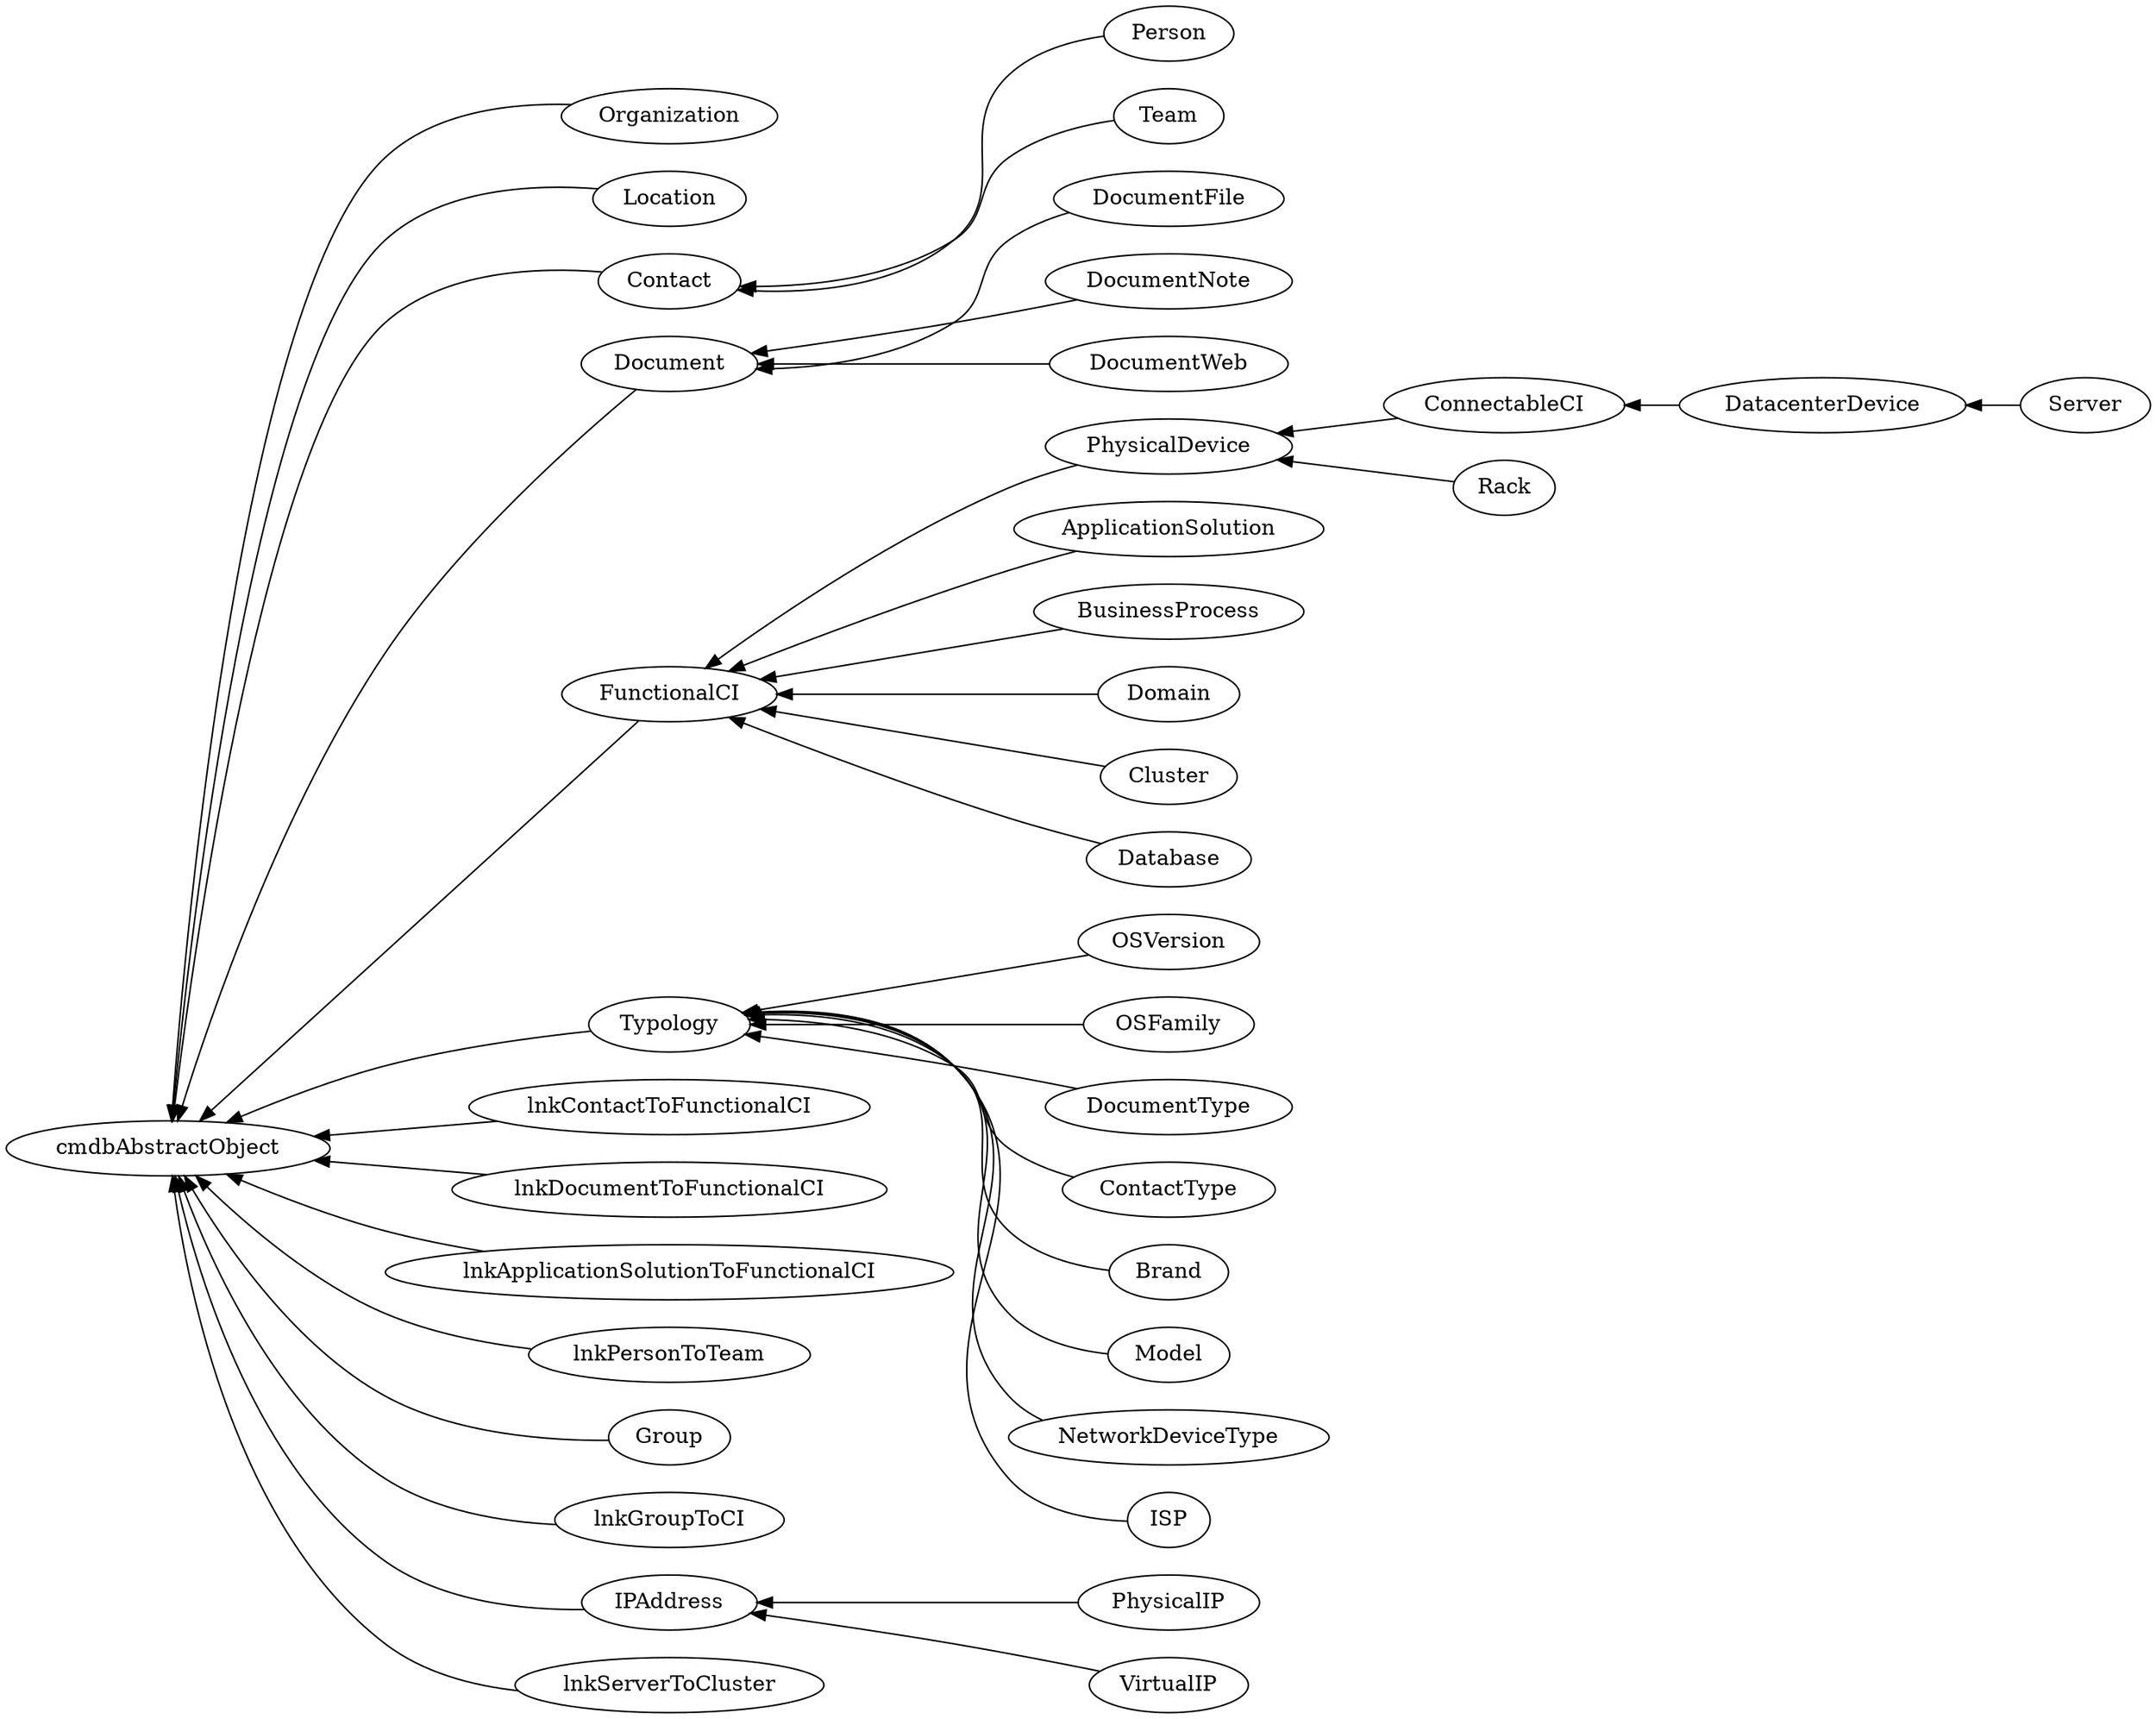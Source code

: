 digraph G{
rankdir=RL
Organization->cmdbAbstractObject
Location->cmdbAbstractObject
Contact->cmdbAbstractObject
Person->Contact
Team->Contact
Document->cmdbAbstractObject
DocumentFile->Document
DocumentNote->Document
DocumentWeb->Document
FunctionalCI->cmdbAbstractObject
PhysicalDevice->FunctionalCI
ConnectableCI->PhysicalDevice
DatacenterDevice->ConnectableCI
Server->DatacenterDevice
ApplicationSolution->FunctionalCI
BusinessProcess->FunctionalCI
Typology->cmdbAbstractObject
OSVersion->Typology
OSFamily->Typology
DocumentType->Typology
ContactType->Typology
Brand->Typology
Model->Typology
NetworkDeviceType->Typology
lnkContactToFunctionalCI->cmdbAbstractObject
lnkDocumentToFunctionalCI->cmdbAbstractObject
lnkApplicationSolutionToFunctionalCI->cmdbAbstractObject
lnkPersonToTeam->cmdbAbstractObject
Group->cmdbAbstractObject
lnkGroupToCI->cmdbAbstractObject
IPAddress->cmdbAbstractObject
PhysicalIP->IPAddress
VirtualIP->IPAddress
Domain->FunctionalCI
Cluster->FunctionalCI
Database->FunctionalCI
Rack->PhysicalDevice
ISP->Typology
lnkServerToCluster->cmdbAbstractObject
}
